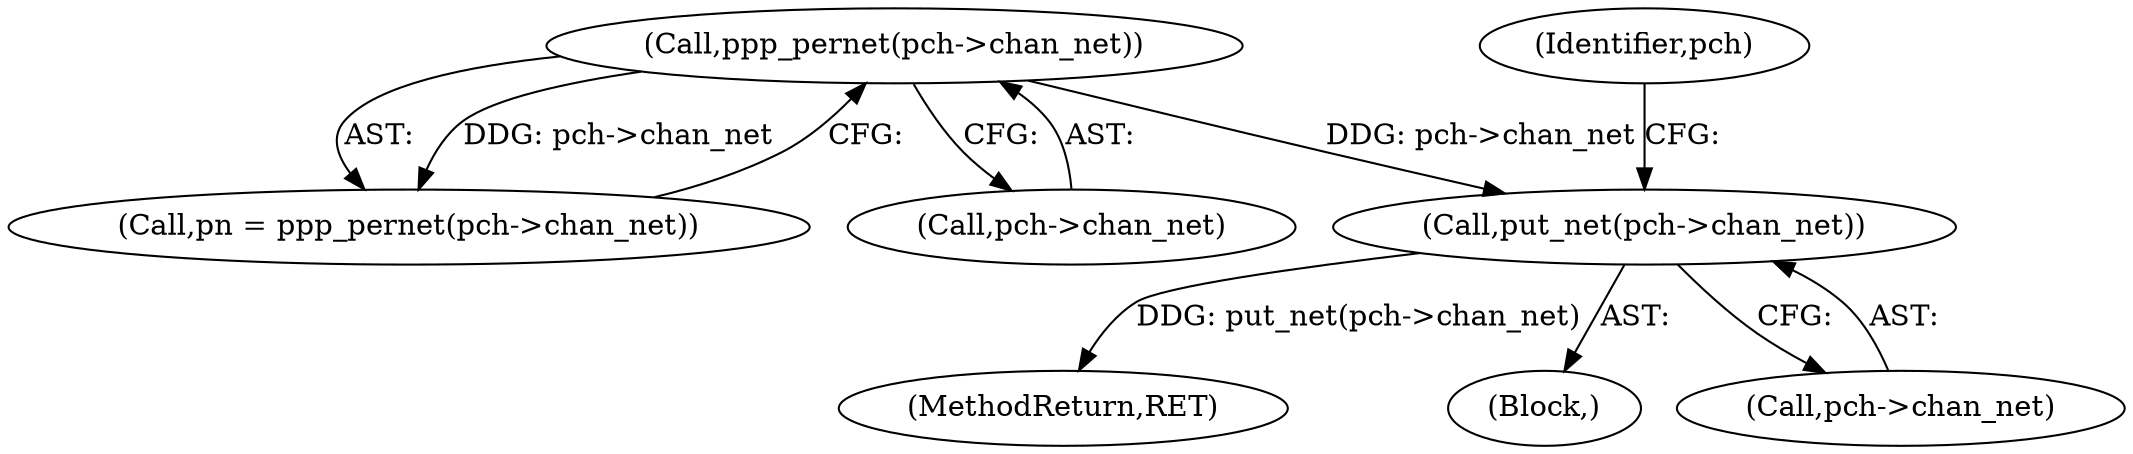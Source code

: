 digraph "0_linux_1f461dcdd296eecedaffffc6bae2bfa90bd7eb89_0@pointer" {
"1000169" [label="(Call,put_net(pch->chan_net))"];
"1000150" [label="(Call,ppp_pernet(pch->chan_net))"];
"1000175" [label="(Identifier,pch)"];
"1000150" [label="(Call,ppp_pernet(pch->chan_net))"];
"1000169" [label="(Call,put_net(pch->chan_net))"];
"1000202" [label="(MethodReturn,RET)"];
"1000148" [label="(Call,pn = ppp_pernet(pch->chan_net))"];
"1000104" [label="(Block,)"];
"1000151" [label="(Call,pch->chan_net)"];
"1000170" [label="(Call,pch->chan_net)"];
"1000169" -> "1000104"  [label="AST: "];
"1000169" -> "1000170"  [label="CFG: "];
"1000170" -> "1000169"  [label="AST: "];
"1000175" -> "1000169"  [label="CFG: "];
"1000169" -> "1000202"  [label="DDG: put_net(pch->chan_net)"];
"1000150" -> "1000169"  [label="DDG: pch->chan_net"];
"1000150" -> "1000148"  [label="AST: "];
"1000150" -> "1000151"  [label="CFG: "];
"1000151" -> "1000150"  [label="AST: "];
"1000148" -> "1000150"  [label="CFG: "];
"1000150" -> "1000148"  [label="DDG: pch->chan_net"];
}
